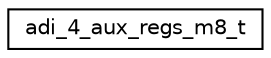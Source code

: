 digraph "Graphical Class Hierarchy"
{
 // LATEX_PDF_SIZE
  edge [fontname="Helvetica",fontsize="10",labelfontname="Helvetica",labelfontsize="10"];
  node [fontname="Helvetica",fontsize="10",shape=record];
  rankdir="LR";
  Node0 [label="adi_4_aux_regs_m8_t",height=0.2,width=0.4,color="black", fillcolor="white", style="filled",URL="$structadi__4__aux__regs__m8__t.html",tooltip="ADI_4_AUX registers using masked 8-bit access."];
}
